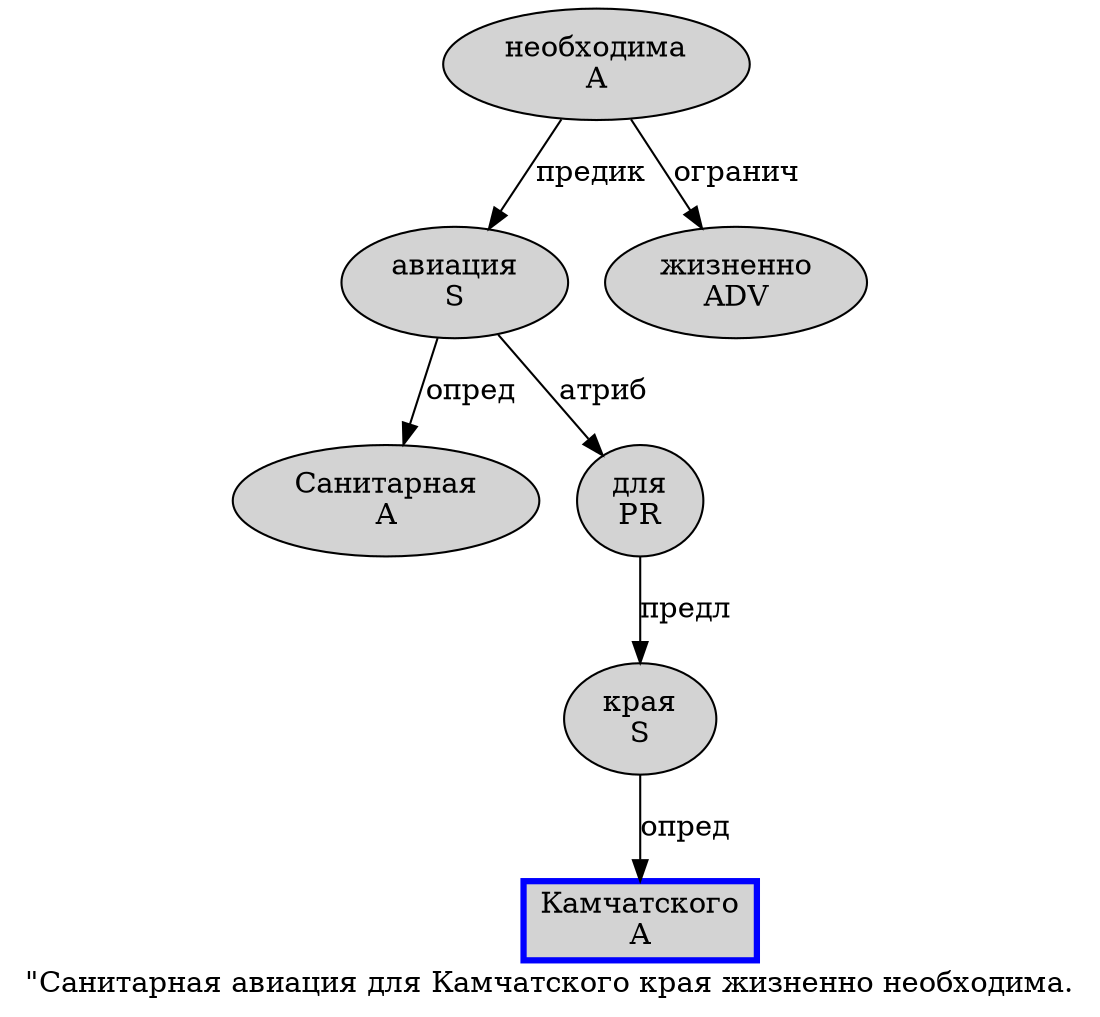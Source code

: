 digraph SENTENCE_25 {
	graph [label="\"Санитарная авиация для Камчатского края жизненно необходима."]
	node [style=filled]
		1 [label="Санитарная
A" color="" fillcolor=lightgray penwidth=1 shape=ellipse]
		2 [label="авиация
S" color="" fillcolor=lightgray penwidth=1 shape=ellipse]
		3 [label="для
PR" color="" fillcolor=lightgray penwidth=1 shape=ellipse]
		4 [label="Камчатского
A" color=blue fillcolor=lightgray penwidth=3 shape=box]
		5 [label="края
S" color="" fillcolor=lightgray penwidth=1 shape=ellipse]
		6 [label="жизненно
ADV" color="" fillcolor=lightgray penwidth=1 shape=ellipse]
		7 [label="необходима
A" color="" fillcolor=lightgray penwidth=1 shape=ellipse]
			7 -> 2 [label="предик"]
			7 -> 6 [label="огранич"]
			3 -> 5 [label="предл"]
			5 -> 4 [label="опред"]
			2 -> 1 [label="опред"]
			2 -> 3 [label="атриб"]
}